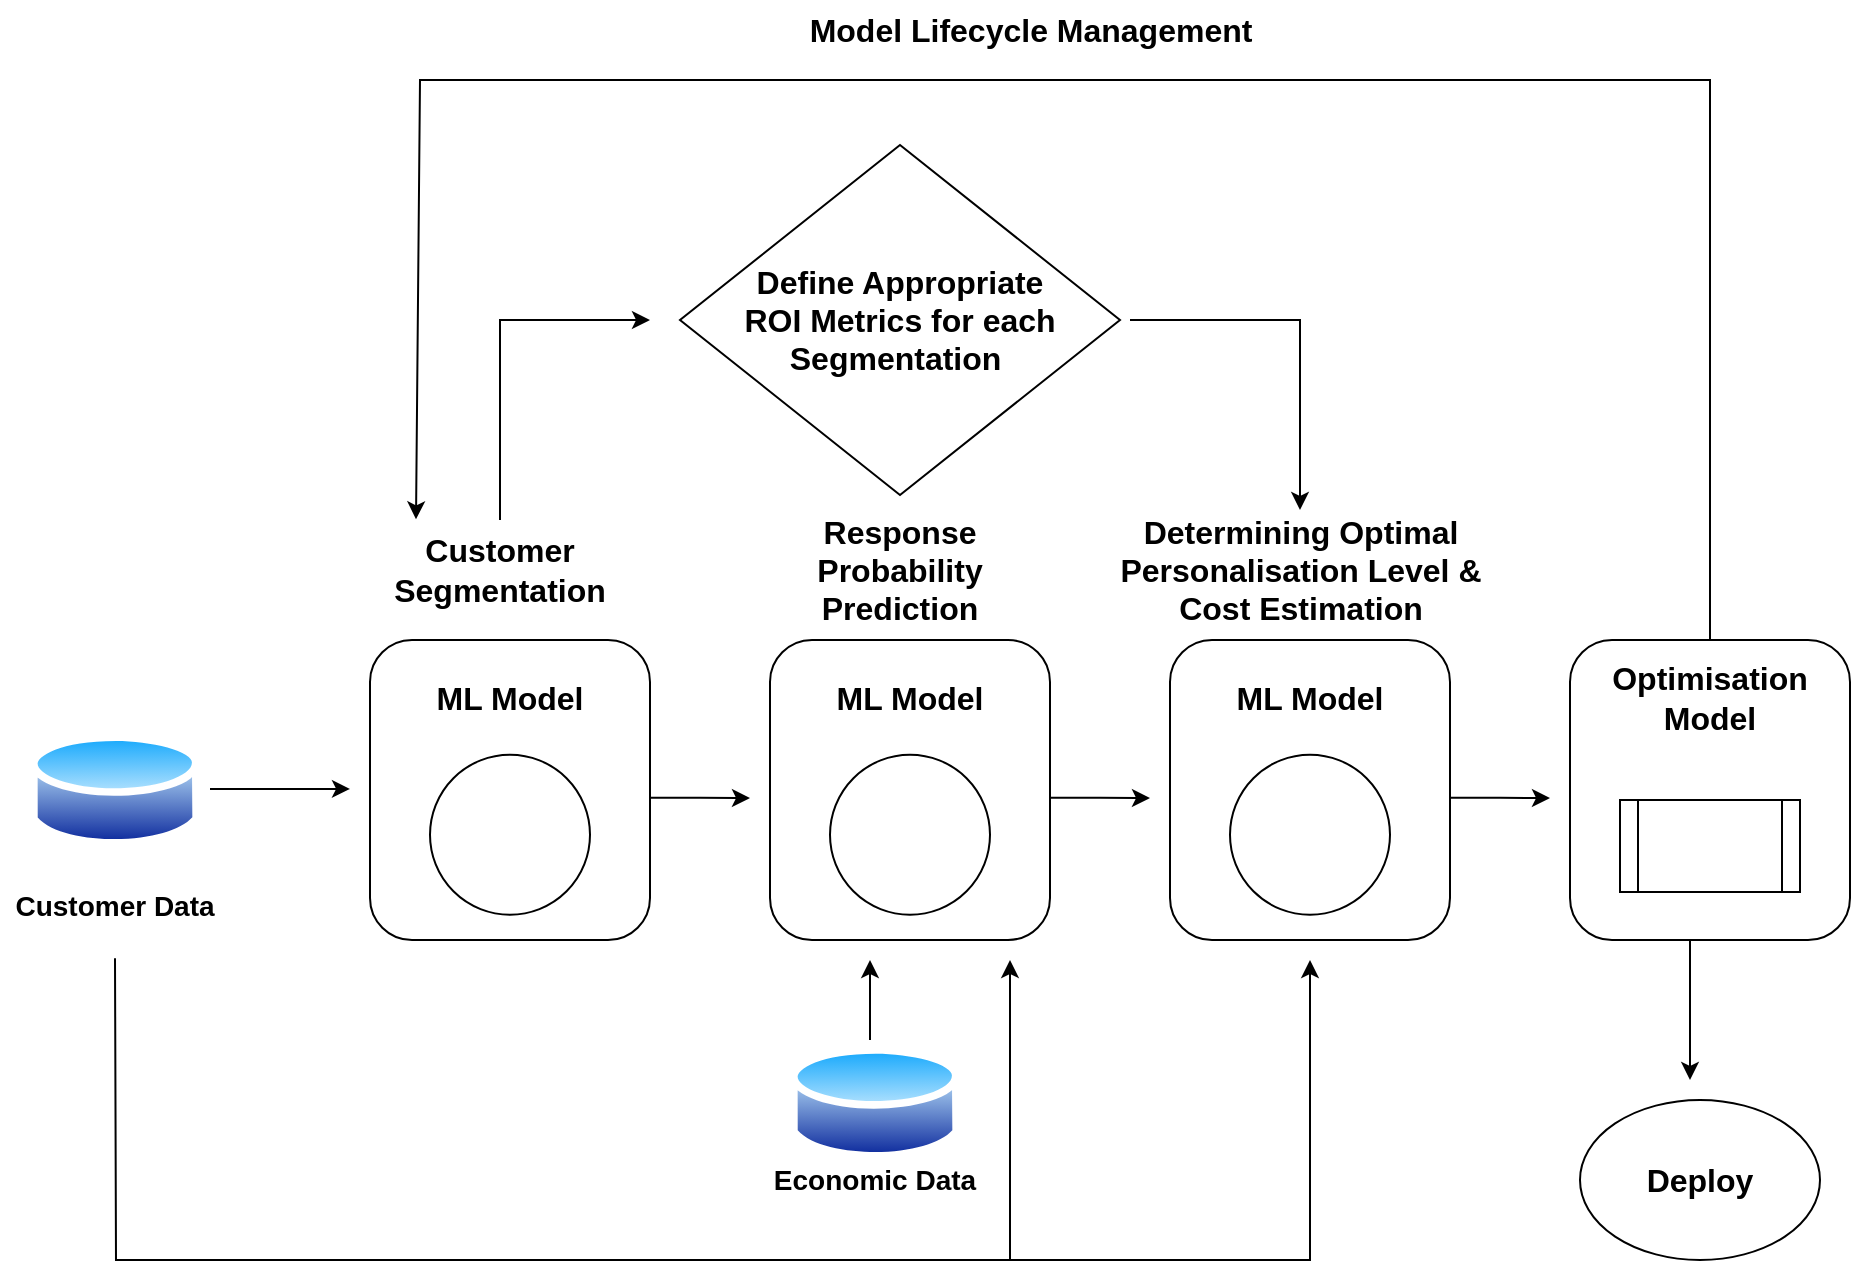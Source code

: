 <mxfile compressed="true" locked="false" version="26.1.3"><diagram name="Page-1" id="qCMlR8g_XrH_YXfJJpCa"><mxGraphModel dx="1400" dy="696" grid="1" gridSize="10" guides="1" tooltips="1" connect="1" arrows="1" fold="1" page="1" pageScale="1" pageWidth="850" pageHeight="1100" math="0" shadow="0"><root><mxCell id="0"/><mxCell id="1" parent="0"/><mxCell id="LjDfVRl0ufvT3sGH3APk-40" value="&lt;b&gt;&lt;font style=&quot;font-size: 14px;&quot;&gt;Customer Data&lt;/font&gt;&lt;/b&gt;" style="text;strokeColor=none;align=center;fillColor=none;html=1;verticalAlign=middle;whiteSpace=wrap;rounded=0;" parent="1" vertex="1"><mxGeometry x="85" y="656.45" width="115" height="52.63" as="geometry"/></mxCell><mxCell id="LjDfVRl0ufvT3sGH3APk-44" value="" style="endArrow=classic;html=1;rounded=0;" parent="1" edge="1"><mxGeometry width="50" height="50" relative="1" as="geometry"><mxPoint x="190" y="624.44" as="sourcePoint"/><mxPoint x="260" y="624.44" as="targetPoint"/></mxGeometry></mxCell><mxCell id="LjDfVRl0ufvT3sGH3APk-57" value="" style="endArrow=classic;html=1;rounded=0;exitX=0.5;exitY=1;exitDx=0;exitDy=0;" parent="1" edge="1" source="LjDfVRl0ufvT3sGH3APk-40"><mxGeometry width="50" height="50" relative="1" as="geometry"><mxPoint x="130" y="709.08" as="sourcePoint"/><mxPoint x="740" y="710" as="targetPoint"/><Array as="points"><mxPoint x="143" y="860"/><mxPoint x="510" y="860"/><mxPoint x="740" y="860"/></Array></mxGeometry></mxCell><mxCell id="LjDfVRl0ufvT3sGH3APk-68" value="&lt;span style=&quot;font-size: 16px;&quot;&gt;&lt;b&gt;Determining Optimal Personalisation Level &amp;amp; Cost Estimation&lt;/b&gt;&lt;/span&gt;" style="text;strokeColor=none;align=center;fillColor=none;html=1;verticalAlign=middle;whiteSpace=wrap;rounded=0;" parent="1" vertex="1"><mxGeometry x="637.5" y="485" width="195" height="60" as="geometry"/></mxCell><mxCell id="LjDfVRl0ufvT3sGH3APk-63" value="&lt;b&gt;&lt;font style=&quot;font-size: 16px;&quot;&gt;Response Probability Prediction&lt;/font&gt;&lt;/b&gt;" style="text;strokeColor=none;align=center;fillColor=none;html=1;verticalAlign=middle;whiteSpace=wrap;rounded=0;" parent="1" vertex="1"><mxGeometry x="465" y="490" width="140" height="50" as="geometry"/></mxCell><mxCell id="LjDfVRl0ufvT3sGH3APk-45" value="&lt;b&gt;&lt;font style=&quot;font-size: 16px;&quot;&gt;Customer Segmentation&lt;/font&gt;&lt;/b&gt;" style="text;strokeColor=none;align=center;fillColor=none;html=1;verticalAlign=middle;whiteSpace=wrap;rounded=0;" parent="1" vertex="1"><mxGeometry x="265" y="490" width="140" height="50" as="geometry"/></mxCell><mxCell id="LjDfVRl0ufvT3sGH3APk-70" value="" style="group" parent="1" vertex="1" connectable="0"><mxGeometry x="470" y="550" width="140" height="150" as="geometry"/></mxCell><mxCell id="LjDfVRl0ufvT3sGH3APk-77" style="edgeStyle=orthogonalEdgeStyle;rounded=0;orthogonalLoop=1;jettySize=auto;html=1;exitX=0.526;exitY=-0.003;exitDx=0;exitDy=0;exitPerimeter=0;" parent="LjDfVRl0ufvT3sGH3APk-70" source="LjDfVRl0ufvT3sGH3APk-61" edge="1"><mxGeometry relative="1" as="geometry"><mxPoint x="190" y="79" as="targetPoint"/></mxGeometry></mxCell><mxCell id="LjDfVRl0ufvT3sGH3APk-61" value="" style="rounded=1;whiteSpace=wrap;html=1;direction=south;" parent="LjDfVRl0ufvT3sGH3APk-70" vertex="1"><mxGeometry width="140" height="150" as="geometry"/></mxCell><mxCell id="LjDfVRl0ufvT3sGH3APk-75" value="" style="group" parent="LjDfVRl0ufvT3sGH3APk-70" vertex="1" connectable="0"><mxGeometry x="20" y="10" width="100" height="127.37" as="geometry"/></mxCell><mxCell id="LjDfVRl0ufvT3sGH3APk-62" value="" style="ellipse;whiteSpace=wrap;html=1;aspect=fixed;" parent="LjDfVRl0ufvT3sGH3APk-75" vertex="1"><mxGeometry x="10" y="47.37" width="80" height="80" as="geometry"/></mxCell><mxCell id="LjDfVRl0ufvT3sGH3APk-73" value="&lt;font style=&quot;font-size: 16px;&quot;&gt;&lt;b&gt;ML Model&lt;/b&gt;&lt;/font&gt;" style="text;strokeColor=none;align=center;fillColor=none;html=1;verticalAlign=middle;whiteSpace=wrap;rounded=0;" parent="LjDfVRl0ufvT3sGH3APk-75" vertex="1"><mxGeometry width="100" height="38.63" as="geometry"/></mxCell><mxCell id="LjDfVRl0ufvT3sGH3APk-94" value="" style="endArrow=classic;html=1;rounded=0;" parent="1" edge="1"><mxGeometry width="50" height="50" relative="1" as="geometry"><mxPoint x="335" y="490" as="sourcePoint"/><mxPoint x="410" y="390" as="targetPoint"/><Array as="points"><mxPoint x="335" y="390"/></Array></mxGeometry></mxCell><mxCell id="LjDfVRl0ufvT3sGH3APk-96" value="" style="endArrow=classic;html=1;rounded=0;entryX=0.5;entryY=0;entryDx=0;entryDy=0;" parent="1" target="LjDfVRl0ufvT3sGH3APk-68" edge="1"><mxGeometry width="50" height="50" relative="1" as="geometry"><mxPoint x="650" y="390" as="sourcePoint"/><mxPoint x="720" y="480" as="targetPoint"/><Array as="points"><mxPoint x="735" y="390"/></Array></mxGeometry></mxCell><mxCell id="LjDfVRl0ufvT3sGH3APk-98" value="" style="image;aspect=fixed;perimeter=ellipsePerimeter;html=1;align=center;shadow=0;dashed=0;spacingTop=3;image=img/lib/active_directory/database.svg;" parent="1" vertex="1"><mxGeometry x="100" y="593.55" width="85" height="62.9" as="geometry"/></mxCell><mxCell id="LjDfVRl0ufvT3sGH3APk-100" value="" style="image;aspect=fixed;perimeter=ellipsePerimeter;html=1;align=center;shadow=0;dashed=0;spacingTop=3;image=img/lib/active_directory/database.svg;" parent="1" vertex="1"><mxGeometry x="480" y="750" width="85" height="62.9" as="geometry"/></mxCell><mxCell id="LjDfVRl0ufvT3sGH3APk-101" value="&lt;b&gt;&lt;font style=&quot;font-size: 14px;&quot;&gt;Economic Data&lt;/font&gt;&lt;/b&gt;" style="text;strokeColor=none;align=center;fillColor=none;html=1;verticalAlign=middle;whiteSpace=wrap;rounded=0;" parent="1" vertex="1"><mxGeometry x="465" y="793.68" width="115" height="52.63" as="geometry"/></mxCell><mxCell id="LjDfVRl0ufvT3sGH3APk-102" value="" style="endArrow=classic;html=1;rounded=0;" parent="1" edge="1"><mxGeometry width="50" height="50" relative="1" as="geometry"><mxPoint x="520" y="750" as="sourcePoint"/><mxPoint x="520" y="710" as="targetPoint"/></mxGeometry></mxCell><mxCell id="LjDfVRl0ufvT3sGH3APk-103" value="" style="group" parent="1" vertex="1" connectable="0"><mxGeometry x="870" y="550" width="140" height="150" as="geometry"/></mxCell><mxCell id="LjDfVRl0ufvT3sGH3APk-105" value="" style="rounded=1;whiteSpace=wrap;html=1;direction=south;" parent="LjDfVRl0ufvT3sGH3APk-103" vertex="1"><mxGeometry width="140" height="150" as="geometry"/></mxCell><mxCell id="LjDfVRl0ufvT3sGH3APk-107" value="&lt;font style=&quot;font-size: 16px;&quot;&gt;&lt;b&gt;Optimisation&lt;/b&gt;&lt;/font&gt;&lt;div&gt;&lt;font style=&quot;font-size: 16px;&quot;&gt;&lt;b&gt;Model&lt;/b&gt;&lt;/font&gt;&lt;/div&gt;" style="text;strokeColor=none;align=center;fillColor=none;html=1;verticalAlign=middle;whiteSpace=wrap;rounded=0;" parent="LjDfVRl0ufvT3sGH3APk-103" vertex="1"><mxGeometry x="20" y="10" width="100" height="38.63" as="geometry"/></mxCell><mxCell id="LjDfVRl0ufvT3sGH3APk-108" value="" style="shape=process;whiteSpace=wrap;html=1;backgroundOutline=1;" parent="LjDfVRl0ufvT3sGH3APk-103" vertex="1"><mxGeometry x="25" y="80" width="90" height="46" as="geometry"/></mxCell><mxCell id="LjDfVRl0ufvT3sGH3APk-111" value="" style="endArrow=classic;html=1;rounded=0;exitX=0;exitY=0.5;exitDx=0;exitDy=0;entryX=0.2;entryY=-0.007;entryDx=0;entryDy=0;entryPerimeter=0;" parent="1" source="LjDfVRl0ufvT3sGH3APk-105" edge="1" target="LjDfVRl0ufvT3sGH3APk-45"><mxGeometry width="50" height="50" relative="1" as="geometry"><mxPoint x="1135" y="540" as="sourcePoint"/><mxPoint x="295" y="480" as="targetPoint"/><Array as="points"><mxPoint x="940" y="270"/><mxPoint x="295" y="270"/></Array></mxGeometry></mxCell><mxCell id="LjDfVRl0ufvT3sGH3APk-113" value="" style="endArrow=classic;html=1;rounded=0;" parent="1" edge="1"><mxGeometry width="50" height="50" relative="1" as="geometry"><mxPoint x="930" y="700" as="sourcePoint"/><mxPoint x="930" y="770" as="targetPoint"/></mxGeometry></mxCell><mxCell id="LjDfVRl0ufvT3sGH3APk-114" value="" style="ellipse;whiteSpace=wrap;html=1;" parent="1" vertex="1"><mxGeometry x="875" y="780" width="120" height="80" as="geometry"/></mxCell><mxCell id="LjDfVRl0ufvT3sGH3APk-115" value="&lt;b&gt;&lt;font style=&quot;font-size: 16px;&quot;&gt;Deploy&lt;/font&gt;&lt;/b&gt;" style="text;strokeColor=none;align=center;fillColor=none;html=1;verticalAlign=middle;whiteSpace=wrap;rounded=0;" parent="1" vertex="1"><mxGeometry x="905" y="805" width="60" height="30" as="geometry"/></mxCell><mxCell id="LjDfVRl0ufvT3sGH3APk-166" value="" style="group" parent="1" vertex="1" connectable="0"><mxGeometry x="425" y="302.5" width="220" height="175" as="geometry"/></mxCell><mxCell id="LjDfVRl0ufvT3sGH3APk-93" value="" style="rhombus;whiteSpace=wrap;html=1;" parent="LjDfVRl0ufvT3sGH3APk-166" vertex="1"><mxGeometry width="220" height="175" as="geometry"/></mxCell><mxCell id="LjDfVRl0ufvT3sGH3APk-97" value="&lt;b&gt;&lt;font style=&quot;font-size: 16px;&quot;&gt;Define Appropriate&lt;/font&gt;&lt;/b&gt;&lt;div&gt;&lt;b&gt;&lt;font style=&quot;font-size: 16px;&quot;&gt;ROI Metrics for each Segmentation&amp;nbsp;&lt;/font&gt;&lt;/b&gt;&lt;/div&gt;" style="text;strokeColor=none;align=center;fillColor=none;html=1;verticalAlign=middle;whiteSpace=wrap;rounded=0;" parent="LjDfVRl0ufvT3sGH3APk-166" vertex="1"><mxGeometry x="20" y="57.5" width="180" height="60" as="geometry"/></mxCell><mxCell id="uOiD5iOqQkwZ_ngTtm6B-1" value="&lt;font style=&quot;font-size: 16px;&quot;&gt;&lt;b&gt;Model Lifecycle Management&lt;/b&gt;&lt;/font&gt;" style="text;html=1;align=center;verticalAlign=middle;resizable=0;points=[];autosize=1;strokeColor=none;fillColor=none;" parent="1" vertex="1"><mxGeometry x="480" y="230" width="240" height="30" as="geometry"/></mxCell><mxCell id="uOiD5iOqQkwZ_ngTtm6B-19" value="" style="group" parent="1" vertex="1" connectable="0"><mxGeometry x="670" y="550" width="140" height="150" as="geometry"/></mxCell><mxCell id="uOiD5iOqQkwZ_ngTtm6B-20" style="edgeStyle=orthogonalEdgeStyle;rounded=0;orthogonalLoop=1;jettySize=auto;html=1;exitX=0.526;exitY=-0.003;exitDx=0;exitDy=0;exitPerimeter=0;" parent="uOiD5iOqQkwZ_ngTtm6B-19" source="uOiD5iOqQkwZ_ngTtm6B-21" edge="1"><mxGeometry relative="1" as="geometry"><mxPoint x="190" y="79" as="targetPoint"/></mxGeometry></mxCell><mxCell id="uOiD5iOqQkwZ_ngTtm6B-21" value="" style="rounded=1;whiteSpace=wrap;html=1;direction=south;" parent="uOiD5iOqQkwZ_ngTtm6B-19" vertex="1"><mxGeometry width="140" height="150" as="geometry"/></mxCell><mxCell id="uOiD5iOqQkwZ_ngTtm6B-22" value="" style="group" parent="uOiD5iOqQkwZ_ngTtm6B-19" vertex="1" connectable="0"><mxGeometry x="20" y="10" width="100" height="127.37" as="geometry"/></mxCell><mxCell id="uOiD5iOqQkwZ_ngTtm6B-23" value="" style="ellipse;whiteSpace=wrap;html=1;aspect=fixed;" parent="uOiD5iOqQkwZ_ngTtm6B-22" vertex="1"><mxGeometry x="10" y="47.37" width="80" height="80" as="geometry"/></mxCell><mxCell id="uOiD5iOqQkwZ_ngTtm6B-24" value="&lt;font style=&quot;font-size: 16px;&quot;&gt;&lt;b&gt;ML Model&lt;/b&gt;&lt;/font&gt;" style="text;strokeColor=none;align=center;fillColor=none;html=1;verticalAlign=middle;whiteSpace=wrap;rounded=0;" parent="uOiD5iOqQkwZ_ngTtm6B-22" vertex="1"><mxGeometry width="100" height="38.63" as="geometry"/></mxCell><mxCell id="uOiD5iOqQkwZ_ngTtm6B-25" value="" style="group" parent="1" vertex="1" connectable="0"><mxGeometry x="270" y="550" width="140" height="150" as="geometry"/></mxCell><mxCell id="uOiD5iOqQkwZ_ngTtm6B-26" style="edgeStyle=orthogonalEdgeStyle;rounded=0;orthogonalLoop=1;jettySize=auto;html=1;exitX=0.526;exitY=-0.003;exitDx=0;exitDy=0;exitPerimeter=0;" parent="uOiD5iOqQkwZ_ngTtm6B-25" source="uOiD5iOqQkwZ_ngTtm6B-27" edge="1"><mxGeometry relative="1" as="geometry"><mxPoint x="190" y="79" as="targetPoint"/></mxGeometry></mxCell><mxCell id="uOiD5iOqQkwZ_ngTtm6B-27" value="" style="rounded=1;whiteSpace=wrap;html=1;direction=south;" parent="uOiD5iOqQkwZ_ngTtm6B-25" vertex="1"><mxGeometry width="140" height="150" as="geometry"/></mxCell><mxCell id="uOiD5iOqQkwZ_ngTtm6B-28" value="" style="group" parent="uOiD5iOqQkwZ_ngTtm6B-25" vertex="1" connectable="0"><mxGeometry x="20" y="10" width="100" height="127.37" as="geometry"/></mxCell><mxCell id="uOiD5iOqQkwZ_ngTtm6B-29" value="" style="ellipse;whiteSpace=wrap;html=1;aspect=fixed;" parent="uOiD5iOqQkwZ_ngTtm6B-28" vertex="1"><mxGeometry x="10" y="47.37" width="80" height="80" as="geometry"/></mxCell><mxCell id="uOiD5iOqQkwZ_ngTtm6B-30" value="&lt;font style=&quot;font-size: 16px;&quot;&gt;&lt;b&gt;ML Model&lt;/b&gt;&lt;/font&gt;" style="text;strokeColor=none;align=center;fillColor=none;html=1;verticalAlign=middle;whiteSpace=wrap;rounded=0;" parent="uOiD5iOqQkwZ_ngTtm6B-28" vertex="1"><mxGeometry width="100" height="38.63" as="geometry"/></mxCell><mxCell id="ayTnZJj-qNOY4jbxjimq-1" value="" style="endArrow=classic;html=1;rounded=0;" edge="1" parent="1"><mxGeometry width="50" height="50" relative="1" as="geometry"><mxPoint x="590" y="860" as="sourcePoint"/><mxPoint x="590" y="710" as="targetPoint"/></mxGeometry></mxCell></root></mxGraphModel></diagram></mxfile>